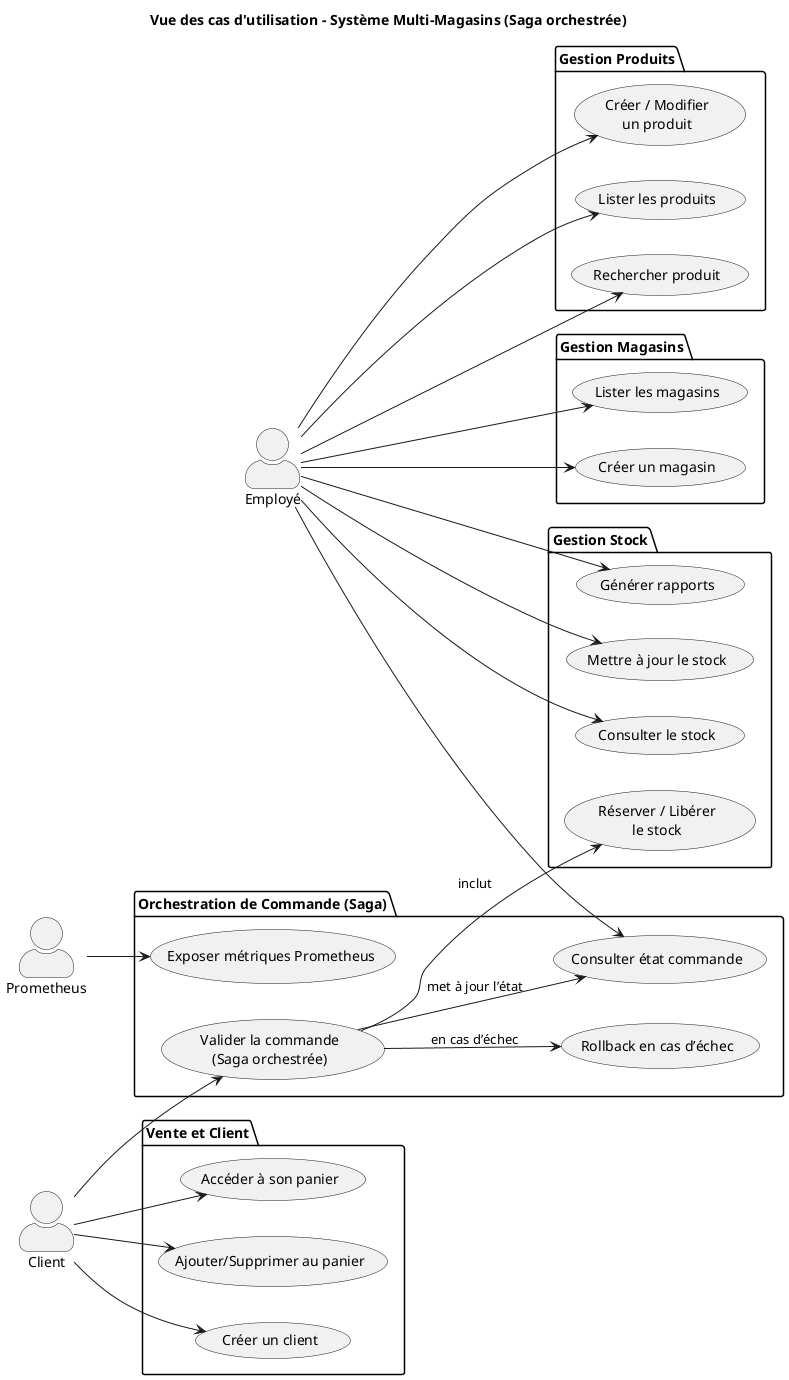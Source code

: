 @startuml
title Vue des cas d'utilisation – Système Multi-Magasins (Saga orchestrée)

left to right direction
skinparam actorStyle awesome

actor Employé
actor Client
actor Prometheus

package "Gestion Produits" {
  usecase "Créer / Modifier\nun produit" as UC1
  usecase "Lister les produits" as UC2
  usecase "Rechercher produit" as UC3
}

package "Gestion Magasins" {
  usecase "Créer un magasin" as UC4
  usecase "Lister les magasins" as UC5
}

package "Gestion Stock" {
  usecase "Mettre à jour le stock" as UC6
  usecase "Consulter le stock" as UC7
  usecase "Générer rapports" as UC8
  usecase "Réserver / Libérer\nle stock" as UC17
}

package "Vente et Client" {
  usecase "Créer un client" as UC9
  usecase "Accéder à son panier" as UC10
  usecase "Ajouter/Supprimer au panier" as UC11
}

package "Orchestration de Commande (Saga)" {
  usecase "Valider la commande\n(Saga orchestrée)" as UC12
  usecase "Consulter état commande" as UC13
  usecase "Rollback en cas d’échec" as UC14
  usecase "Exposer métriques Prometheus" as UC15
}

Employé --> UC1
Employé --> UC2
Employé --> UC3
Employé --> UC4
Employé --> UC5
Employé --> UC6
Employé --> UC7
Employé --> UC8
Employé --> UC13

Client --> UC9
Client --> UC10
Client --> UC11
Client --> UC12

UC12 --> UC17 : inclut
UC12 --> UC14 : en cas d’échec
UC12 --> UC13 : met à jour l’état

Prometheus --> UC15

@enduml
